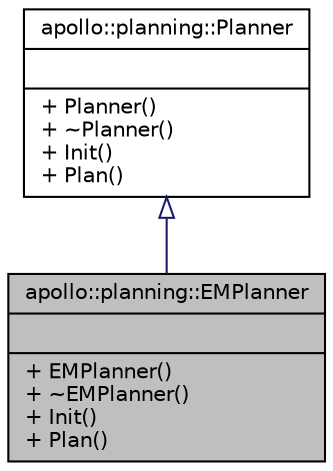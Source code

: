 digraph "apollo::planning::EMPlanner"
{
  edge [fontname="Helvetica",fontsize="10",labelfontname="Helvetica",labelfontsize="10"];
  node [fontname="Helvetica",fontsize="10",shape=record];
  Node1 [label="{apollo::planning::EMPlanner\n||+ EMPlanner()\l+ ~EMPlanner()\l+ Init()\l+ Plan()\l}",height=0.2,width=0.4,color="black", fillcolor="grey75", style="filled" fontcolor="black"];
  Node2 -> Node1 [dir="back",color="midnightblue",fontsize="10",style="solid",arrowtail="onormal",fontname="Helvetica"];
  Node2 [label="{apollo::planning::Planner\n||+ Planner()\l+ ~Planner()\l+ Init()\l+ Plan()\l}",height=0.2,width=0.4,color="black", fillcolor="white", style="filled",URL="$classapollo_1_1planning_1_1Planner.html",tooltip="Planner is a base class for specific planners. It contains a pure virtual function Plan which must be..."];
}
